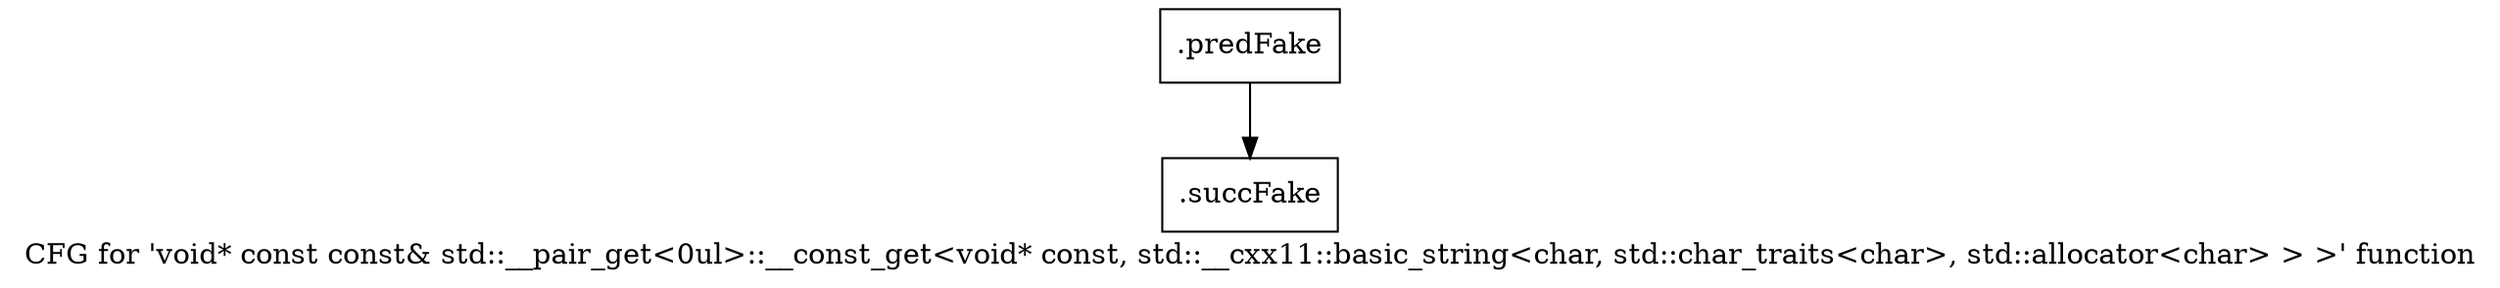 digraph "CFG for 'void* const const& std::__pair_get\<0ul\>::__const_get\<void* const, std::__cxx11::basic_string\<char, std::char_traits\<char\>, std::allocator\<char\> \> \>' function" {
	label="CFG for 'void* const const& std::__pair_get\<0ul\>::__const_get\<void* const, std::__cxx11::basic_string\<char, std::char_traits\<char\>, std::allocator\<char\> \> \>' function";

	Node0x462fc50 [shape=record,filename="",linenumber="",label="{.predFake}"];
	Node0x462fc50 -> Node0x47c74a0[ callList="" memoryops="" filename="/media/miguel/NewVolume/Linux/Xilinx/Vitis_HLS/2020.2/tps/lnx64/gcc-6.2.0/lib/gcc/x86_64-pc-linux-gnu/6.2.0/../../../../include/c++/6.2.0/utility" execusionnum="2"];
	Node0x47c74a0 [shape=record,filename="/media/miguel/NewVolume/Linux/Xilinx/Vitis_HLS/2020.2/tps/lnx64/gcc-6.2.0/lib/gcc/x86_64-pc-linux-gnu/6.2.0/../../../../include/c++/6.2.0/utility",linenumber="178",label="{.succFake}"];
}
